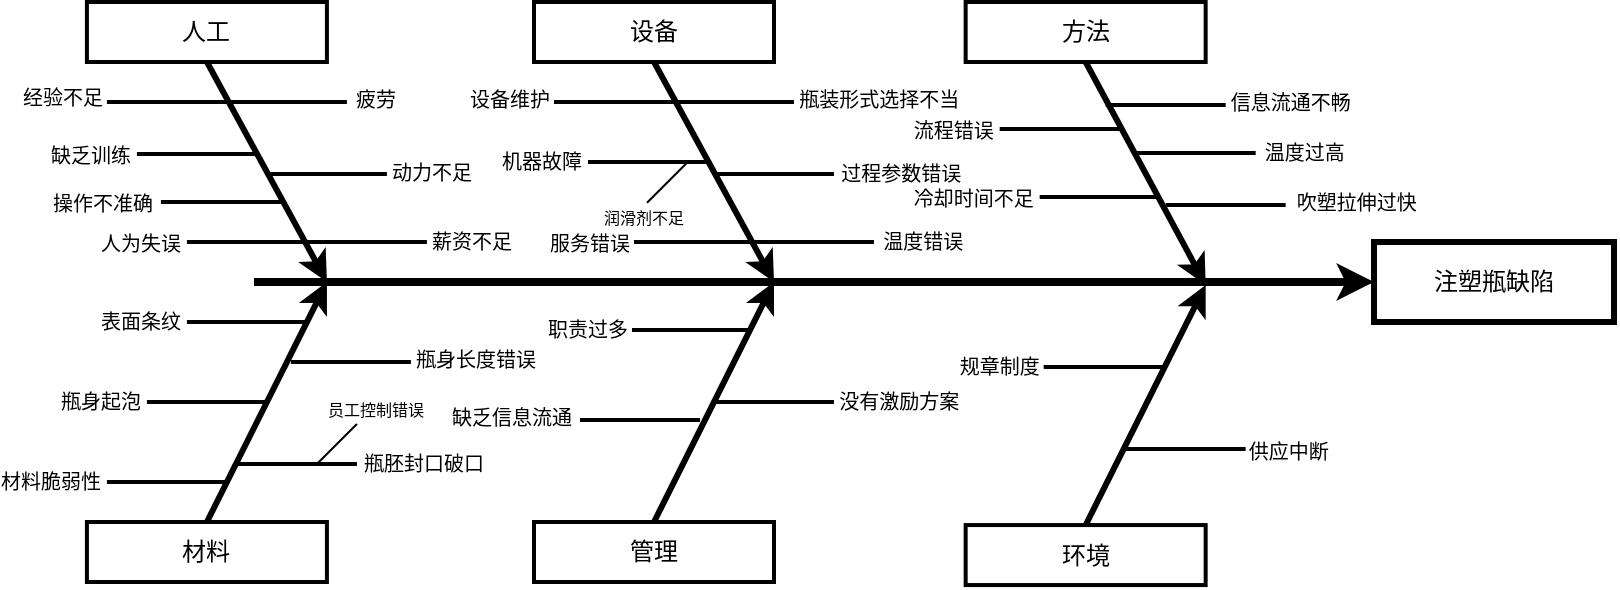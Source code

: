 <mxfile version="17.4.0" type="github"><diagram name="Page-1" id="4fc8d65c-f3f6-feb3-4d1c-02f59d9f9886"><mxGraphModel dx="1868" dy="483" grid="1" gridSize="10" guides="1" tooltips="1" connect="1" arrows="1" fold="1" page="1" pageScale="1" pageWidth="826" pageHeight="1169" background="none" math="0" shadow="0"><root><mxCell id="0"/><mxCell id="1" parent="0"/><mxCell id="2" value="人工" style="whiteSpace=wrap;strokeWidth=2" parent="1" vertex="1"><mxGeometry x="36.46" y="140" width="120" height="30" as="geometry"/></mxCell><mxCell id="5" value="材料" style="whiteSpace=wrap;strokeWidth=2" parent="1" vertex="1"><mxGeometry x="36.46" y="400" width="120" height="30" as="geometry"/></mxCell><mxCell id="8" value="注塑瓶缺陷" style="whiteSpace=wrap;strokeWidth=3" parent="1" vertex="1"><mxGeometry x="680" y="260" width="120" height="40" as="geometry"/></mxCell><mxCell id="9" value="" style="edgeStyle=none;strokeWidth=4" parent="1" target="8" edge="1"><mxGeometry width="100" height="100" relative="1" as="geometry"><mxPoint x="120" y="280" as="sourcePoint"/><mxPoint x="240" y="230" as="targetPoint"/></mxGeometry></mxCell><mxCell id="12" value="" style="edgeStyle=none;exitX=0.5;exitY=1;strokeWidth=3" parent="1" source="2" edge="1"><mxGeometry width="100" height="100" relative="1" as="geometry"><mxPoint x="96.458" y="190" as="sourcePoint"/><mxPoint x="156.458" y="280" as="targetPoint"/></mxGeometry></mxCell><mxCell id="15" value="" style="edgeStyle=none;exitX=0.5;exitY=0;strokeWidth=3" parent="1" edge="1"><mxGeometry width="100" height="100" relative="1" as="geometry"><mxPoint x="96.458" y="400" as="sourcePoint"/><mxPoint x="156.458" y="280" as="targetPoint"/></mxGeometry></mxCell><mxCell id="16" value="" style="edgeStyle=none;endArrow=none;strokeWidth=2" parent="1" edge="1"><mxGeometry width="100" height="100" relative="1" as="geometry"><mxPoint x="46.458" y="190" as="sourcePoint"/><mxPoint x="106.458" y="190" as="targetPoint"/></mxGeometry></mxCell><mxCell id="17" value="" style="edgeStyle=none;endArrow=none;strokeWidth=2" parent="1" edge="1"><mxGeometry width="100" height="100" relative="1" as="geometry"><mxPoint x="61.458" y="216" as="sourcePoint"/><mxPoint x="121.458" y="216" as="targetPoint"/></mxGeometry></mxCell><mxCell id="18" value="" style="edgeStyle=none;endArrow=none;strokeWidth=2" parent="1" edge="1"><mxGeometry width="100" height="100" relative="1" as="geometry"><mxPoint x="86.458" y="260" as="sourcePoint"/><mxPoint x="146.458" y="260" as="targetPoint"/></mxGeometry></mxCell><mxCell id="19" value="" style="edgeStyle=none;endArrow=none;strokeWidth=2" parent="1" edge="1"><mxGeometry width="100" height="100" relative="1" as="geometry"><mxPoint x="106.458" y="190" as="sourcePoint"/><mxPoint x="166.458" y="190" as="targetPoint"/></mxGeometry></mxCell><mxCell id="20" value="" style="edgeStyle=none;endArrow=none;strokeWidth=2" parent="1" edge="1"><mxGeometry width="100" height="100" relative="1" as="geometry"><mxPoint x="126.458" y="226" as="sourcePoint"/><mxPoint x="186.458" y="226" as="targetPoint"/></mxGeometry></mxCell><mxCell id="21" value="" style="edgeStyle=none;endArrow=none;strokeWidth=2" parent="1" edge="1"><mxGeometry width="100" height="100" relative="1" as="geometry"><mxPoint x="146.458" y="260" as="sourcePoint"/><mxPoint x="206.458" y="260" as="targetPoint"/></mxGeometry></mxCell><mxCell id="25" value="" style="edgeStyle=none;endArrow=none;strokeWidth=2" parent="1" edge="1"><mxGeometry width="100" height="100" relative="1" as="geometry"><mxPoint x="86.458" y="300" as="sourcePoint"/><mxPoint x="146.458" y="300" as="targetPoint"/></mxGeometry></mxCell><mxCell id="26" value="" style="edgeStyle=none;endArrow=none;strokeWidth=2" parent="1" edge="1"><mxGeometry width="100" height="100" relative="1" as="geometry"><mxPoint x="66.458" y="340" as="sourcePoint"/><mxPoint x="126.458" y="340" as="targetPoint"/></mxGeometry></mxCell><mxCell id="27" value="" style="edgeStyle=none;endArrow=none;strokeWidth=2" parent="1" edge="1"><mxGeometry width="100" height="100" relative="1" as="geometry"><mxPoint x="46.458" y="380" as="sourcePoint"/><mxPoint x="106.458" y="380" as="targetPoint"/></mxGeometry></mxCell><mxCell id="35" value="" style="edgeStyle=none;endArrow=none;strokeWidth=2" parent="1" edge="1"><mxGeometry width="100" height="100" relative="1" as="geometry"><mxPoint x="138.458" y="320" as="sourcePoint"/><mxPoint x="198.458" y="320" as="targetPoint"/></mxGeometry></mxCell><mxCell id="37" value="" style="edgeStyle=none;endArrow=none;strokeWidth=2" parent="1" edge="1"><mxGeometry width="100" height="100" relative="1" as="geometry"><mxPoint x="111.458" y="371" as="sourcePoint"/><mxPoint x="171.458" y="371" as="targetPoint"/></mxGeometry></mxCell><mxCell id="46" value="" style="edgeStyle=none;endArrow=none;" parent="1" edge="1"><mxGeometry width="100" height="100" relative="1" as="geometry"><mxPoint x="151.458" y="371" as="sourcePoint"/><mxPoint x="171.458" y="351" as="targetPoint"/></mxGeometry></mxCell><mxCell id="114" value="经验不足" style="text;spacingTop=-5;fontSize=10;align=center;verticalAlign=middle;points=[]" parent="1" vertex="1"><mxGeometry x="9.458" y="180.0" width="30" height="20.0" as="geometry"/></mxCell><mxCell id="116" value="缺乏训练" style="text;spacingTop=-5;fontSize=10;align=center;verticalAlign=middle;points=[]" parent="1" vertex="1"><mxGeometry x="23.458" y="208.89" width="30" height="20.0" as="geometry"/></mxCell><mxCell id="117" value="人为失误" style="text;spacingTop=-5;fontSize=10;align=center;verticalAlign=middle;points=[]" parent="1" vertex="1"><mxGeometry x="48.458" y="253.0" width="30" height="20.0" as="geometry"/></mxCell><mxCell id="118" value="表面条纹" style="text;spacingTop=-5;fontSize=10;align=center;verticalAlign=middle;points=[]" parent="1" vertex="1"><mxGeometry x="48.458" y="292.0" width="30" height="20.0" as="geometry"/></mxCell><mxCell id="119" value="瓶身起泡" style="text;spacingTop=-5;fontSize=10;align=center;verticalAlign=middle;points=[]" parent="1" vertex="1"><mxGeometry x="28.518" y="332.0" width="30" height="20.0" as="geometry"/></mxCell><mxCell id="120" value="材料脆弱性" style="text;spacingTop=-5;fontSize=10;align=center;verticalAlign=middle;points=[]" parent="1" vertex="1"><mxGeometry x="3.458" y="372.0" width="30" height="20.0" as="geometry"/></mxCell><mxCell id="136" value="员工控制错误" style="text;spacingTop=-5;fontSize=8;align=center;verticalAlign=middle;points=[]" parent="1" vertex="1"><mxGeometry x="166.042" y="336.417" width="30" height="20.0" as="geometry"/></mxCell><mxCell id="137" value="疲劳" style="text;spacingTop=-5;fontSize=10;align=center;verticalAlign=middle;points=[]" parent="1" vertex="1"><mxGeometry x="166.042" y="180.972" width="30" height="20.0" as="geometry"/></mxCell><mxCell id="138" value="动力不足" style="text;spacingTop=-5;fontSize=10;align=center;verticalAlign=middle;points=[]" parent="1" vertex="1"><mxGeometry x="193.982" y="217.412" width="30" height="20.0" as="geometry"/></mxCell><mxCell id="139" value="薪资不足" style="text;spacingTop=-5;fontSize=10;align=center;verticalAlign=middle;points=[]" parent="1" vertex="1"><mxGeometry x="214.002" y="252.002" width="30" height="20.0" as="geometry"/></mxCell><mxCell id="140" value="瓶身长度错误" style="text;spacingTop=-5;fontSize=10;align=center;verticalAlign=middle;points=[]" parent="1" vertex="1"><mxGeometry x="215.982" y="310.972" width="30" height="20.0" as="geometry"/></mxCell><mxCell id="142" value="瓶胚封口破口" style="text;spacingTop=-5;fontSize=10;align=center;verticalAlign=middle;points=[]" parent="1" vertex="1"><mxGeometry x="190.002" y="363.002" width="30" height="20.0" as="geometry"/></mxCell><mxCell id="143" value="设备" style="whiteSpace=wrap;strokeWidth=2" parent="1" vertex="1"><mxGeometry x="260" y="140" width="120" height="30" as="geometry"/></mxCell><mxCell id="144" value="管理" style="whiteSpace=wrap;strokeWidth=2" parent="1" vertex="1"><mxGeometry x="260" y="400" width="120" height="30" as="geometry"/></mxCell><mxCell id="145" value="" style="edgeStyle=none;exitX=0.5;exitY=1;strokeWidth=3" parent="1" source="143" edge="1"><mxGeometry width="100" height="100" relative="1" as="geometry"><mxPoint x="320" y="190.0" as="sourcePoint"/><mxPoint x="380" y="280.0" as="targetPoint"/></mxGeometry></mxCell><mxCell id="146" value="" style="edgeStyle=none;exitX=0.5;exitY=0;strokeWidth=3" parent="1" edge="1"><mxGeometry width="100" height="100" relative="1" as="geometry"><mxPoint x="320.0" y="400.0" as="sourcePoint"/><mxPoint x="380" y="280.0" as="targetPoint"/></mxGeometry></mxCell><mxCell id="147" value="" style="edgeStyle=none;endArrow=none;strokeWidth=2" parent="1" edge="1"><mxGeometry width="100" height="100" relative="1" as="geometry"><mxPoint x="270.0" y="190.0" as="sourcePoint"/><mxPoint x="330" y="190.0" as="targetPoint"/></mxGeometry></mxCell><mxCell id="148" value="" style="edgeStyle=none;endArrow=none;strokeWidth=2" parent="1" edge="1"><mxGeometry width="100" height="100" relative="1" as="geometry"><mxPoint x="287" y="220.0" as="sourcePoint"/><mxPoint x="347.0" y="220.0" as="targetPoint"/></mxGeometry></mxCell><mxCell id="149" value="" style="edgeStyle=none;endArrow=none;strokeWidth=2" parent="1" edge="1"><mxGeometry width="100" height="100" relative="1" as="geometry"><mxPoint x="310" y="260.0" as="sourcePoint"/><mxPoint x="370.0" y="260.0" as="targetPoint"/></mxGeometry></mxCell><mxCell id="150" value="" style="edgeStyle=none;endArrow=none;strokeWidth=2" parent="1" edge="1"><mxGeometry width="100" height="100" relative="1" as="geometry"><mxPoint x="330" y="190.0" as="sourcePoint"/><mxPoint x="390" y="190.0" as="targetPoint"/></mxGeometry></mxCell><mxCell id="151" value="" style="edgeStyle=none;endArrow=none;strokeWidth=2" parent="1" edge="1"><mxGeometry width="100" height="100" relative="1" as="geometry"><mxPoint x="350.0" y="226.0" as="sourcePoint"/><mxPoint x="410" y="226.0" as="targetPoint"/></mxGeometry></mxCell><mxCell id="152" value="" style="edgeStyle=none;endArrow=none;strokeWidth=2" parent="1" edge="1"><mxGeometry width="100" height="100" relative="1" as="geometry"><mxPoint x="370.0" y="260.0" as="sourcePoint"/><mxPoint x="430" y="260.0" as="targetPoint"/></mxGeometry></mxCell><mxCell id="153" value="" style="edgeStyle=none;endArrow=none;strokeWidth=2" parent="1" edge="1"><mxGeometry width="100" height="100" relative="1" as="geometry"><mxPoint x="309" y="304.0" as="sourcePoint"/><mxPoint x="369.0" y="304.0" as="targetPoint"/></mxGeometry></mxCell><mxCell id="155" value="" style="edgeStyle=none;endArrow=none;strokeWidth=2" parent="1" edge="1"><mxGeometry width="100" height="100" relative="1" as="geometry"><mxPoint x="283.0" y="349.0" as="sourcePoint"/><mxPoint x="343" y="349.0" as="targetPoint"/></mxGeometry></mxCell><mxCell id="157" value="" style="edgeStyle=none;endArrow=none;strokeWidth=2" parent="1" edge="1"><mxGeometry width="100" height="100" relative="1" as="geometry"><mxPoint x="350.0" y="340.0" as="sourcePoint"/><mxPoint x="410" y="340.0" as="targetPoint"/></mxGeometry></mxCell><mxCell id="165" value="" style="edgeStyle=none;endArrow=none;" parent="1" edge="1"><mxGeometry width="100" height="100" relative="1" as="geometry"><mxPoint x="316.518" y="240.37" as="sourcePoint"/><mxPoint x="336.518" y="220.37" as="targetPoint"/></mxGeometry></mxCell><mxCell id="176" value="设备维护" style="text;spacingTop=-5;fontSize=10;align=center;verticalAlign=middle;points=[]" parent="1" vertex="1"><mxGeometry x="233.0" y="181.0" width="30" height="20.0" as="geometry"/></mxCell><mxCell id="177" value="机器故障" style="text;spacingTop=-5;fontSize=10;align=center;verticalAlign=middle;points=[]" parent="1" vertex="1"><mxGeometry x="249" y="212.0" width="30" height="20.0" as="geometry"/></mxCell><mxCell id="178" value="服务错误" style="text;spacingTop=-5;fontSize=10;align=center;verticalAlign=middle;points=[]" parent="1" vertex="1"><mxGeometry x="273.06" y="253.0" width="30" height="20.0" as="geometry"/></mxCell><mxCell id="179" value="职责过多" style="text;spacingTop=-5;fontSize=10;align=center;verticalAlign=middle;points=[]" parent="1" vertex="1"><mxGeometry x="272" y="296.0" width="30" height="20.0" as="geometry"/></mxCell><mxCell id="181" value="缺乏信息流通" style="text;spacingTop=-5;fontSize=10;align=center;verticalAlign=middle;points=[]" parent="1" vertex="1"><mxGeometry x="234.0" y="340.0" width="30" height="20.0" as="geometry"/></mxCell><mxCell id="185" value="润滑剂不足" style="text;spacingTop=-5;fontSize=8;align=center;verticalAlign=middle;points=[]" parent="1" vertex="1"><mxGeometry x="300.056" y="240.528" width="30" height="20.0" as="geometry"/></mxCell><mxCell id="198" value="瓶装形式选择不当" style="text;spacingTop=-5;fontSize=10;align=center;verticalAlign=middle;points=[]" parent="1" vertex="1"><mxGeometry x="417.583" y="180.972" width="30" height="20.0" as="geometry"/></mxCell><mxCell id="199" value="过程参数错误" style="text;spacingTop=-5;fontSize=10;align=center;verticalAlign=middle;points=[]" parent="1" vertex="1"><mxGeometry x="428.583" y="217.972" width="30" height="20.0" as="geometry"/></mxCell><mxCell id="200" value="温度错误" style="text;spacingTop=-5;fontSize=10;align=center;verticalAlign=middle;points=[]" parent="1" vertex="1"><mxGeometry x="439.583" y="251.972" width="30" height="20.0" as="geometry"/></mxCell><mxCell id="202" value="没有激励方案" style="text;spacingTop=-5;fontSize=10;align=center;verticalAlign=middle;points=[]" parent="1" vertex="1"><mxGeometry x="427.583" y="332.002" width="30" height="20.0" as="geometry"/></mxCell><mxCell id="204" value="方法" style="whiteSpace=wrap;strokeWidth=2" parent="1" vertex="1"><mxGeometry x="475.83" y="140" width="120" height="30" as="geometry"/></mxCell><mxCell id="205" value="环境" style="whiteSpace=wrap;strokeWidth=2" parent="1" vertex="1"><mxGeometry x="475.83" y="401.53" width="120" height="30" as="geometry"/></mxCell><mxCell id="206" value="" style="edgeStyle=none;exitX=0.5;exitY=1;strokeWidth=3" parent="1" source="204" edge="1"><mxGeometry width="100" height="100" relative="1" as="geometry"><mxPoint x="535.833" y="191.528" as="sourcePoint"/><mxPoint x="595.833" y="281.528" as="targetPoint"/></mxGeometry></mxCell><mxCell id="207" value="" style="edgeStyle=none;exitX=0.5;exitY=0;strokeWidth=3" parent="1" edge="1"><mxGeometry width="100" height="100" relative="1" as="geometry"><mxPoint x="535.833" y="401.528" as="sourcePoint"/><mxPoint x="595.833" y="281.528" as="targetPoint"/></mxGeometry></mxCell><mxCell id="209" value="" style="edgeStyle=none;endArrow=none;strokeWidth=2" parent="1" edge="1"><mxGeometry width="100" height="100" relative="1" as="geometry"><mxPoint x="492.833" y="203.528" as="sourcePoint"/><mxPoint x="552.833" y="203.528" as="targetPoint"/></mxGeometry></mxCell><mxCell id="210" value="" style="edgeStyle=none;endArrow=none;strokeWidth=2" parent="1" edge="1"><mxGeometry width="100" height="100" relative="1" as="geometry"><mxPoint x="512.833" y="237.528" as="sourcePoint"/><mxPoint x="572.833" y="237.528" as="targetPoint"/></mxGeometry></mxCell><mxCell id="211" value="" style="edgeStyle=none;endArrow=none;strokeWidth=2" parent="1" edge="1"><mxGeometry width="100" height="100" relative="1" as="geometry"><mxPoint x="545.833" y="191.528" as="sourcePoint"/><mxPoint x="605.833" y="191.528" as="targetPoint"/></mxGeometry></mxCell><mxCell id="212" value="" style="edgeStyle=none;endArrow=none;strokeWidth=2" parent="1" edge="1"><mxGeometry width="100" height="100" relative="1" as="geometry"><mxPoint x="560.833" y="215.528" as="sourcePoint"/><mxPoint x="620.833" y="215.528" as="targetPoint"/></mxGeometry></mxCell><mxCell id="213" value="" style="edgeStyle=none;endArrow=none;strokeWidth=2" parent="1" edge="1"><mxGeometry width="100" height="100" relative="1" as="geometry"><mxPoint x="575.833" y="241.528" as="sourcePoint"/><mxPoint x="635.833" y="241.528" as="targetPoint"/></mxGeometry></mxCell><mxCell id="214" value="" style="edgeStyle=none;endArrow=none;strokeWidth=2" parent="1" edge="1"><mxGeometry width="100" height="100" relative="1" as="geometry"><mxPoint x="514.833" y="322.528" as="sourcePoint"/><mxPoint x="574.833" y="322.528" as="targetPoint"/></mxGeometry></mxCell><mxCell id="218" value="" style="edgeStyle=none;endArrow=none;strokeWidth=2" parent="1" edge="1"><mxGeometry width="100" height="100" relative="1" as="geometry"><mxPoint x="555.833" y="363.528" as="sourcePoint"/><mxPoint x="615.833" y="363.528" as="targetPoint"/></mxGeometry></mxCell><mxCell id="238" value="流程错误" style="text;spacingTop=-5;fontSize=10;align=center;verticalAlign=middle;points=[]" parent="1" vertex="1"><mxGeometry x="454.833" y="196.528" width="30" height="20.0" as="geometry"/></mxCell><mxCell id="239" value="冷却时间不足" style="text;spacingTop=-5;fontSize=10;align=center;verticalAlign=middle;points=[]" parent="1" vertex="1"><mxGeometry x="464.833" y="230.418" width="30" height="20.0" as="geometry"/></mxCell><mxCell id="240" value="规章制度" style="text;spacingTop=-5;fontSize=10;align=center;verticalAlign=middle;points=[]" parent="1" vertex="1"><mxGeometry x="477.833" y="314.528" width="30" height="20.0" as="geometry"/></mxCell><mxCell id="259" value="信息流通不畅" style="text;spacingTop=-5;fontSize=10;align=center;verticalAlign=middle;points=[]" parent="1" vertex="1"><mxGeometry x="623.417" y="182.5" width="30" height="20.0" as="geometry"/></mxCell><mxCell id="260" value="温度过高" style="text;spacingTop=-5;fontSize=10;align=center;verticalAlign=middle;points=[]" parent="1" vertex="1"><mxGeometry x="630.417" y="207.5" width="30" height="20.0" as="geometry"/></mxCell><mxCell id="261" value="吹塑拉伸过快" style="text;spacingTop=-5;fontSize=10;align=center;verticalAlign=middle;points=[]" parent="1" vertex="1"><mxGeometry x="656.417" y="232.528" width="30" height="20.0" as="geometry"/></mxCell><mxCell id="263" value="供应中断" style="text;spacingTop=-5;fontSize=10;align=center;verticalAlign=middle;points=[]" parent="1" vertex="1"><mxGeometry x="622.417" y="357.0" width="30" height="20.0" as="geometry"/></mxCell><mxCell id="nwOdZjTjlI5UUR9xIK2N-265" value="" style="edgeStyle=none;endArrow=none;strokeWidth=2" edge="1" parent="1"><mxGeometry width="100" height="100" relative="1" as="geometry"><mxPoint x="73.458" y="240" as="sourcePoint"/><mxPoint x="133.458" y="240" as="targetPoint"/></mxGeometry></mxCell><mxCell id="nwOdZjTjlI5UUR9xIK2N-266" value="操作不准确" style="text;spacingTop=-5;fontSize=10;align=center;verticalAlign=middle;points=[]" vertex="1" parent="1"><mxGeometry x="29.518" y="233.0" width="30" height="20.0" as="geometry"/></mxCell></root></mxGraphModel></diagram></mxfile>
